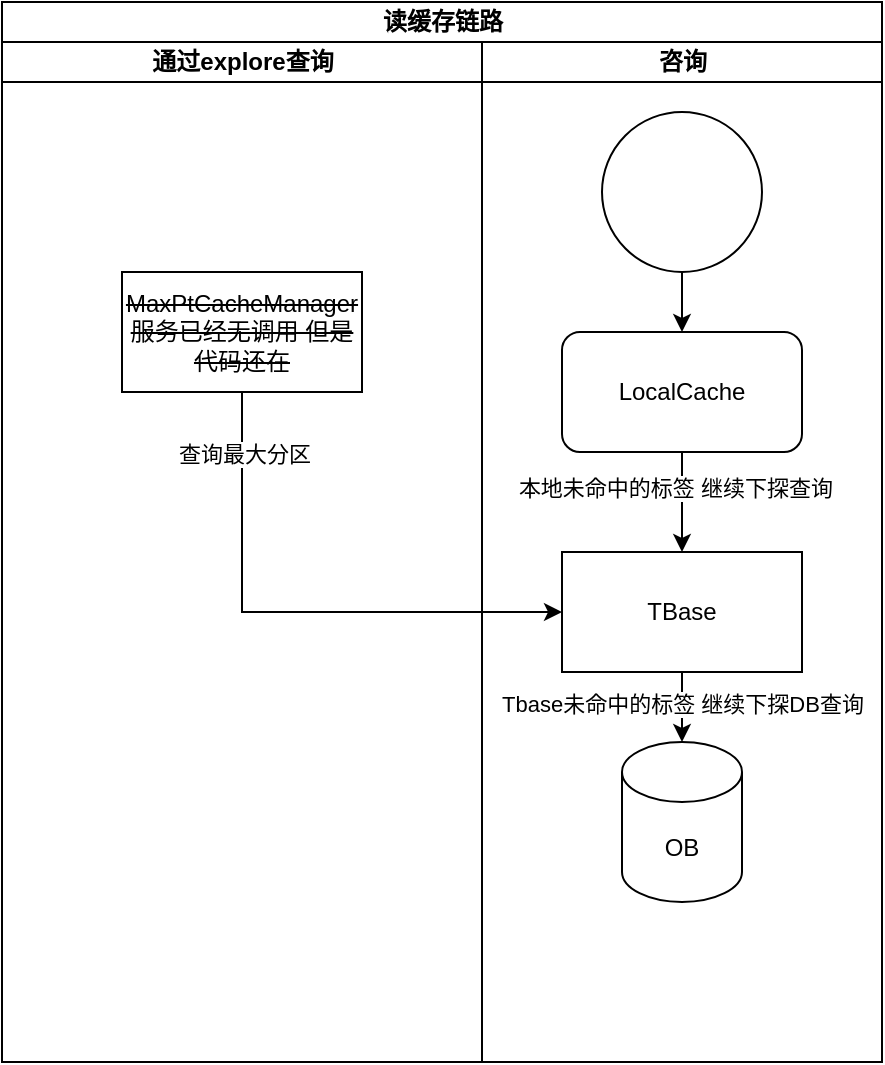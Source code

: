 <mxfile version="22.1.7" type="github">
  <diagram name="第 1 页" id="RpbkFDHF-_dFcN8u6Mnz">
    <mxGraphModel dx="1434" dy="761" grid="1" gridSize="10" guides="1" tooltips="1" connect="1" arrows="1" fold="1" page="1" pageScale="1" pageWidth="827" pageHeight="1169" math="0" shadow="0">
      <root>
        <mxCell id="0" />
        <mxCell id="1" parent="0" />
        <mxCell id="I0FjkfJMj4wii_VnlXVJ-1" value="读缓存链路" style="swimlane;childLayout=stackLayout;resizeParent=1;resizeParentMax=0;startSize=20;html=1;" vertex="1" parent="1">
          <mxGeometry x="100" y="135" width="440" height="530" as="geometry" />
        </mxCell>
        <mxCell id="I0FjkfJMj4wii_VnlXVJ-2" value="通过explore查询" style="swimlane;startSize=20;html=1;" vertex="1" parent="I0FjkfJMj4wii_VnlXVJ-1">
          <mxGeometry y="20" width="240" height="510" as="geometry" />
        </mxCell>
        <mxCell id="I0FjkfJMj4wii_VnlXVJ-33" value="&lt;strike&gt;MaxPtCacheManager&lt;br&gt;服务已经无调用 但是代码还在&lt;br&gt;&lt;/strike&gt;" style="rounded=0;whiteSpace=wrap;html=1;" vertex="1" parent="I0FjkfJMj4wii_VnlXVJ-2">
          <mxGeometry x="60" y="115" width="120" height="60" as="geometry" />
        </mxCell>
        <mxCell id="I0FjkfJMj4wii_VnlXVJ-8" value="咨询" style="swimlane;startSize=20;html=1;" vertex="1" parent="I0FjkfJMj4wii_VnlXVJ-1">
          <mxGeometry x="240" y="20" width="200" height="510" as="geometry" />
        </mxCell>
        <mxCell id="I0FjkfJMj4wii_VnlXVJ-22" value="TBase" style="rounded=0;whiteSpace=wrap;html=1;" vertex="1" parent="I0FjkfJMj4wii_VnlXVJ-8">
          <mxGeometry x="40" y="255" width="120" height="60" as="geometry" />
        </mxCell>
        <mxCell id="I0FjkfJMj4wii_VnlXVJ-27" value="" style="edgeStyle=orthogonalEdgeStyle;rounded=0;orthogonalLoop=1;jettySize=auto;html=1;" edge="1" parent="I0FjkfJMj4wii_VnlXVJ-8" source="I0FjkfJMj4wii_VnlXVJ-24" target="I0FjkfJMj4wii_VnlXVJ-26">
          <mxGeometry relative="1" as="geometry" />
        </mxCell>
        <mxCell id="I0FjkfJMj4wii_VnlXVJ-24" value="" style="ellipse;whiteSpace=wrap;html=1;" vertex="1" parent="I0FjkfJMj4wii_VnlXVJ-8">
          <mxGeometry x="60" y="35" width="80" height="80" as="geometry" />
        </mxCell>
        <mxCell id="I0FjkfJMj4wii_VnlXVJ-28" value="" style="edgeStyle=orthogonalEdgeStyle;rounded=0;orthogonalLoop=1;jettySize=auto;html=1;" edge="1" parent="I0FjkfJMj4wii_VnlXVJ-8" source="I0FjkfJMj4wii_VnlXVJ-26" target="I0FjkfJMj4wii_VnlXVJ-22">
          <mxGeometry relative="1" as="geometry" />
        </mxCell>
        <mxCell id="I0FjkfJMj4wii_VnlXVJ-29" value="本地未命中的标签 继续下探查询&amp;nbsp;" style="edgeLabel;html=1;align=center;verticalAlign=middle;resizable=0;points=[];" vertex="1" connectable="0" parent="I0FjkfJMj4wii_VnlXVJ-28">
          <mxGeometry x="-0.291" y="-2" relative="1" as="geometry">
            <mxPoint as="offset" />
          </mxGeometry>
        </mxCell>
        <mxCell id="I0FjkfJMj4wii_VnlXVJ-26" value="LocalCache" style="rounded=1;whiteSpace=wrap;html=1;" vertex="1" parent="I0FjkfJMj4wii_VnlXVJ-8">
          <mxGeometry x="40" y="145" width="120" height="60" as="geometry" />
        </mxCell>
        <mxCell id="I0FjkfJMj4wii_VnlXVJ-30" value="OB" style="shape=cylinder3;whiteSpace=wrap;html=1;boundedLbl=1;backgroundOutline=1;size=15;" vertex="1" parent="I0FjkfJMj4wii_VnlXVJ-8">
          <mxGeometry x="70" y="350" width="60" height="80" as="geometry" />
        </mxCell>
        <mxCell id="I0FjkfJMj4wii_VnlXVJ-31" style="edgeStyle=orthogonalEdgeStyle;rounded=0;orthogonalLoop=1;jettySize=auto;html=1;entryX=0.5;entryY=0;entryDx=0;entryDy=0;entryPerimeter=0;" edge="1" parent="I0FjkfJMj4wii_VnlXVJ-8" source="I0FjkfJMj4wii_VnlXVJ-22" target="I0FjkfJMj4wii_VnlXVJ-30">
          <mxGeometry relative="1" as="geometry" />
        </mxCell>
        <mxCell id="I0FjkfJMj4wii_VnlXVJ-32" value="Tbase未命中的标签 继续下探DB查询" style="edgeLabel;html=1;align=center;verticalAlign=middle;resizable=0;points=[];" vertex="1" connectable="0" parent="I0FjkfJMj4wii_VnlXVJ-31">
          <mxGeometry x="0.156" relative="1" as="geometry">
            <mxPoint as="offset" />
          </mxGeometry>
        </mxCell>
        <mxCell id="I0FjkfJMj4wii_VnlXVJ-37" style="edgeStyle=orthogonalEdgeStyle;rounded=0;orthogonalLoop=1;jettySize=auto;html=1;" edge="1" parent="I0FjkfJMj4wii_VnlXVJ-1" source="I0FjkfJMj4wii_VnlXVJ-33">
          <mxGeometry relative="1" as="geometry">
            <mxPoint x="280" y="305" as="targetPoint" />
            <Array as="points">
              <mxPoint x="120" y="305" />
            </Array>
          </mxGeometry>
        </mxCell>
        <mxCell id="I0FjkfJMj4wii_VnlXVJ-38" value="查询最大分区" style="edgeLabel;html=1;align=center;verticalAlign=middle;resizable=0;points=[];" vertex="1" connectable="0" parent="I0FjkfJMj4wii_VnlXVJ-37">
          <mxGeometry x="-0.771" y="1" relative="1" as="geometry">
            <mxPoint as="offset" />
          </mxGeometry>
        </mxCell>
      </root>
    </mxGraphModel>
  </diagram>
</mxfile>
